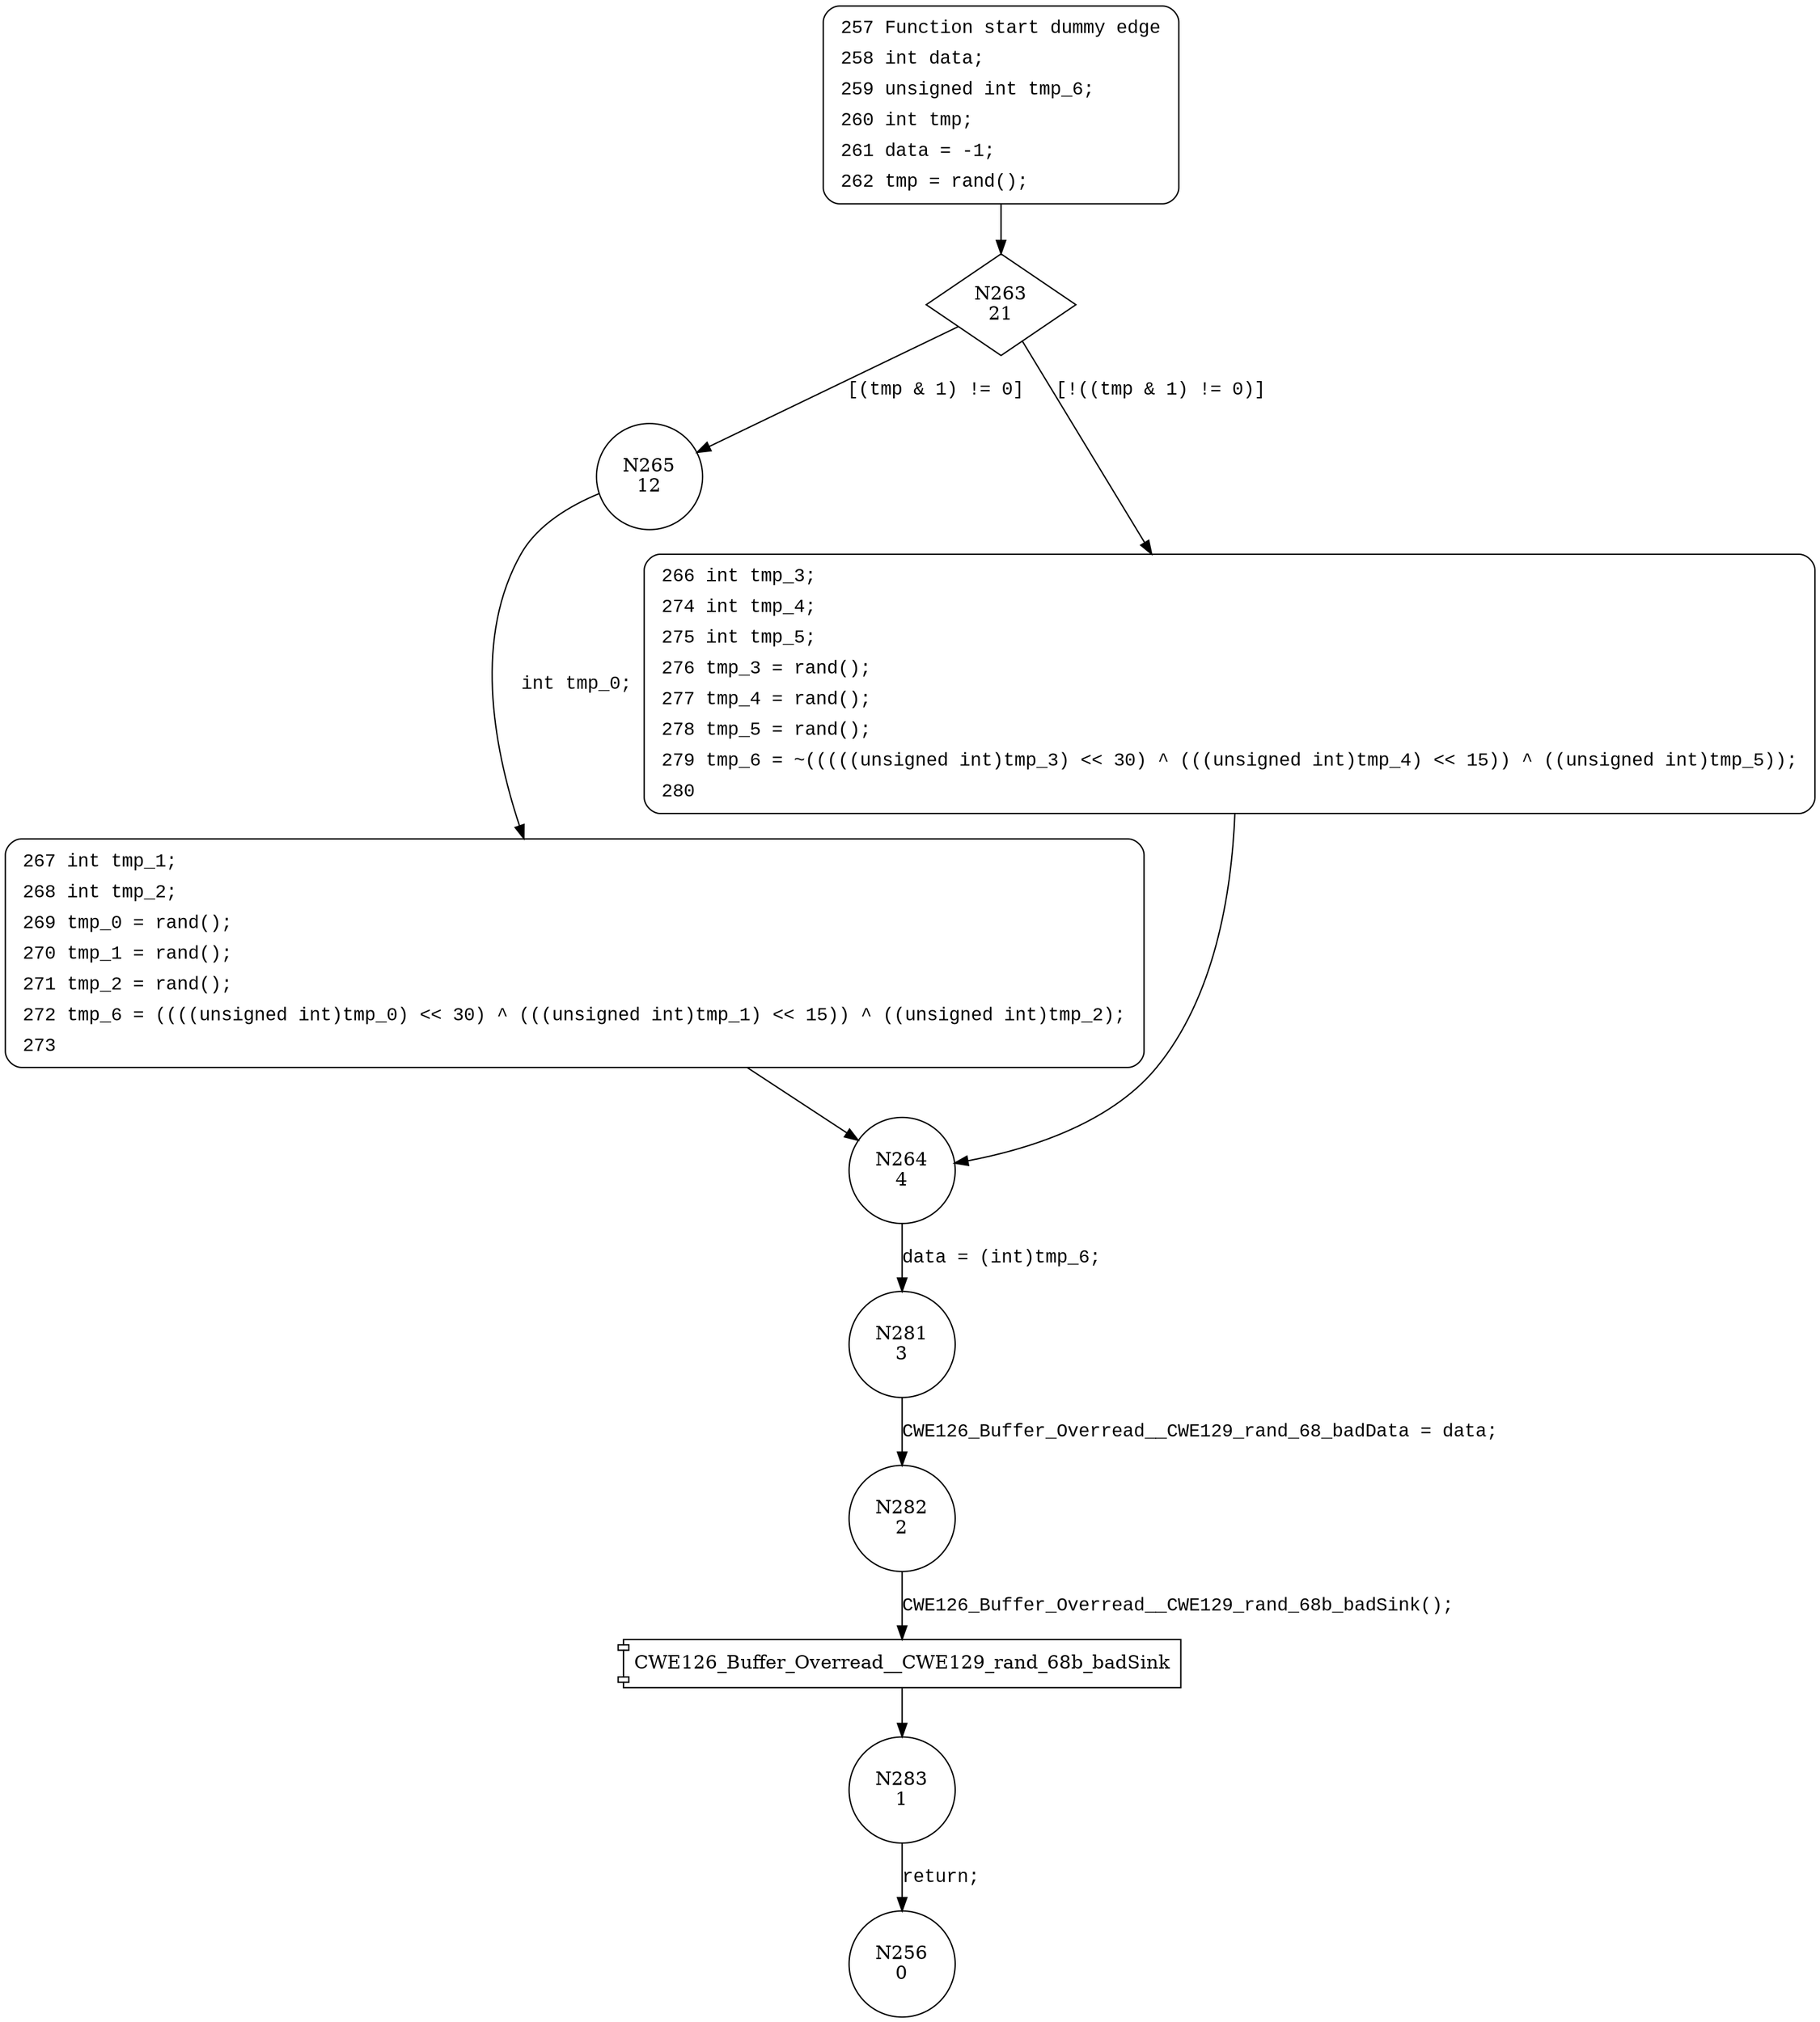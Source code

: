 digraph CWE126_Buffer_Overread__CWE129_rand_68_bad {
263 [shape="diamond" label="N263\n21"]
265 [shape="circle" label="N265\n12"]
266 [shape="circle" label="N266\n20"]
264 [shape="circle" label="N264\n4"]
281 [shape="circle" label="N281\n3"]
282 [shape="circle" label="N282\n2"]
283 [shape="circle" label="N283\n1"]
267 [shape="circle" label="N267\n11"]
256 [shape="circle" label="N256\n0"]
257 [style="filled,bold" penwidth="1" fillcolor="white" fontname="Courier New" shape="Mrecord" label=<<table border="0" cellborder="0" cellpadding="3" bgcolor="white"><tr><td align="right">257</td><td align="left">Function start dummy edge</td></tr><tr><td align="right">258</td><td align="left">int data;</td></tr><tr><td align="right">259</td><td align="left">unsigned int tmp_6;</td></tr><tr><td align="right">260</td><td align="left">int tmp;</td></tr><tr><td align="right">261</td><td align="left">data = -1;</td></tr><tr><td align="right">262</td><td align="left">tmp = rand();</td></tr></table>>]
257 -> 263[label=""]
266 [style="filled,bold" penwidth="1" fillcolor="white" fontname="Courier New" shape="Mrecord" label=<<table border="0" cellborder="0" cellpadding="3" bgcolor="white"><tr><td align="right">266</td><td align="left">int tmp_3;</td></tr><tr><td align="right">274</td><td align="left">int tmp_4;</td></tr><tr><td align="right">275</td><td align="left">int tmp_5;</td></tr><tr><td align="right">276</td><td align="left">tmp_3 = rand();</td></tr><tr><td align="right">277</td><td align="left">tmp_4 = rand();</td></tr><tr><td align="right">278</td><td align="left">tmp_5 = rand();</td></tr><tr><td align="right">279</td><td align="left">tmp_6 = ~(((((unsigned int)tmp_3) &lt;&lt; 30) ^ (((unsigned int)tmp_4) &lt;&lt; 15)) ^ ((unsigned int)tmp_5));</td></tr><tr><td align="right">280</td><td align="left"></td></tr></table>>]
266 -> 264[label=""]
267 [style="filled,bold" penwidth="1" fillcolor="white" fontname="Courier New" shape="Mrecord" label=<<table border="0" cellborder="0" cellpadding="3" bgcolor="white"><tr><td align="right">267</td><td align="left">int tmp_1;</td></tr><tr><td align="right">268</td><td align="left">int tmp_2;</td></tr><tr><td align="right">269</td><td align="left">tmp_0 = rand();</td></tr><tr><td align="right">270</td><td align="left">tmp_1 = rand();</td></tr><tr><td align="right">271</td><td align="left">tmp_2 = rand();</td></tr><tr><td align="right">272</td><td align="left">tmp_6 = ((((unsigned int)tmp_0) &lt;&lt; 30) ^ (((unsigned int)tmp_1) &lt;&lt; 15)) ^ ((unsigned int)tmp_2);</td></tr><tr><td align="right">273</td><td align="left"></td></tr></table>>]
267 -> 264[label=""]
263 -> 265 [label="[(tmp & 1) != 0]" fontname="Courier New"]
263 -> 266 [label="[!((tmp & 1) != 0)]" fontname="Courier New"]
264 -> 281 [label="data = (int)tmp_6;" fontname="Courier New"]
100025 [shape="component" label="CWE126_Buffer_Overread__CWE129_rand_68b_badSink"]
282 -> 100025 [label="CWE126_Buffer_Overread__CWE129_rand_68b_badSink();" fontname="Courier New"]
100025 -> 283 [label="" fontname="Courier New"]
265 -> 267 [label="int tmp_0;" fontname="Courier New"]
281 -> 282 [label="CWE126_Buffer_Overread__CWE129_rand_68_badData = data;" fontname="Courier New"]
283 -> 256 [label="return;" fontname="Courier New"]
}